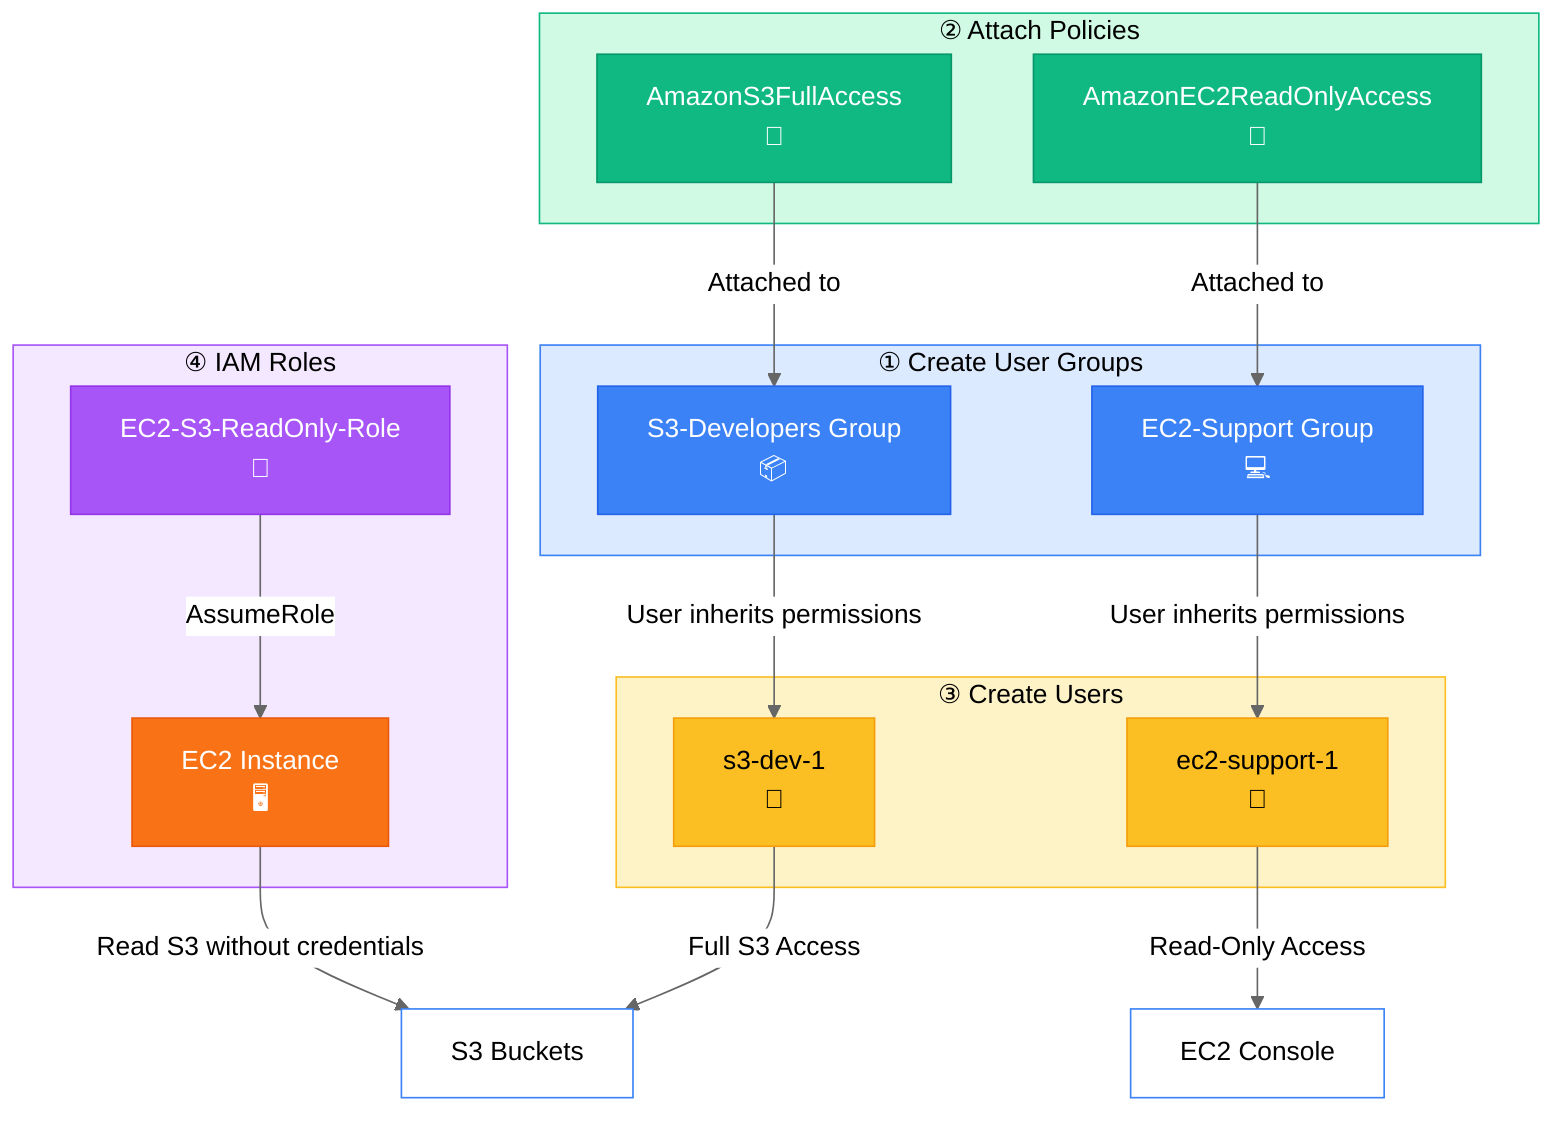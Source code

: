 %%{init: {'theme':'base', 'themeVariables': { 'primaryColor':'#fff','primaryTextColor':'#000','primaryBorderColor':'#3B82F6','lineColor':'#666'}}}%%
flowchart TB
    subgraph Step1["① Create User Groups"]
        A[S3-Developers Group<br/>📦]
        B[EC2-Support Group<br/>💻]
    end
    
    subgraph Step2["② Attach Policies"]
        C[AmazonS3FullAccess<br/>📜]
        D[AmazonEC2ReadOnlyAccess<br/>📜]
    end
    
    subgraph Step3["③ Create Users"]
        E[s3-dev-1<br/>👤]
        F[ec2-support-1<br/>👤]
    end
    
    subgraph Step4["④ IAM Roles"]
        G[EC2-S3-ReadOnly-Role<br/>🔐]
        H[EC2 Instance<br/>🖥️]
    end
    
    C -->|"Attached to"| A
    D -->|"Attached to"| B
    A -->|"User inherits permissions"| E
    B -->|"User inherits permissions"| F
    E -->|"Full S3 Access"| I[S3 Buckets]
    F -->|"Read-Only Access"| J[EC2 Console]
    G -->|"AssumeRole"| H
    H -->|"Read S3 without credentials"| I
    
    style A fill:#3B82F6,stroke:#2563EB,color:#fff
    style B fill:#3B82F6,stroke:#2563EB,color:#fff
    style C fill:#10B981,stroke:#059669,color:#fff
    style D fill:#10B981,stroke:#059669,color:#fff
    style E fill:#FBBF24,stroke:#F59E0B,color:#000
    style F fill:#FBBF24,stroke:#F59E0B,color:#000
    style G fill:#A855F7,stroke:#9333EA,color:#fff
    style H fill:#F97316,stroke:#EA580C,color:#fff
    style Step1 fill:#DBEAFE,stroke:#3B82F6
    style Step2 fill:#D1FAE5,stroke:#10B981
    style Step3 fill:#FEF3C7,stroke:#FBBF24
    style Step4 fill:#F3E8FF,stroke:#A855F7